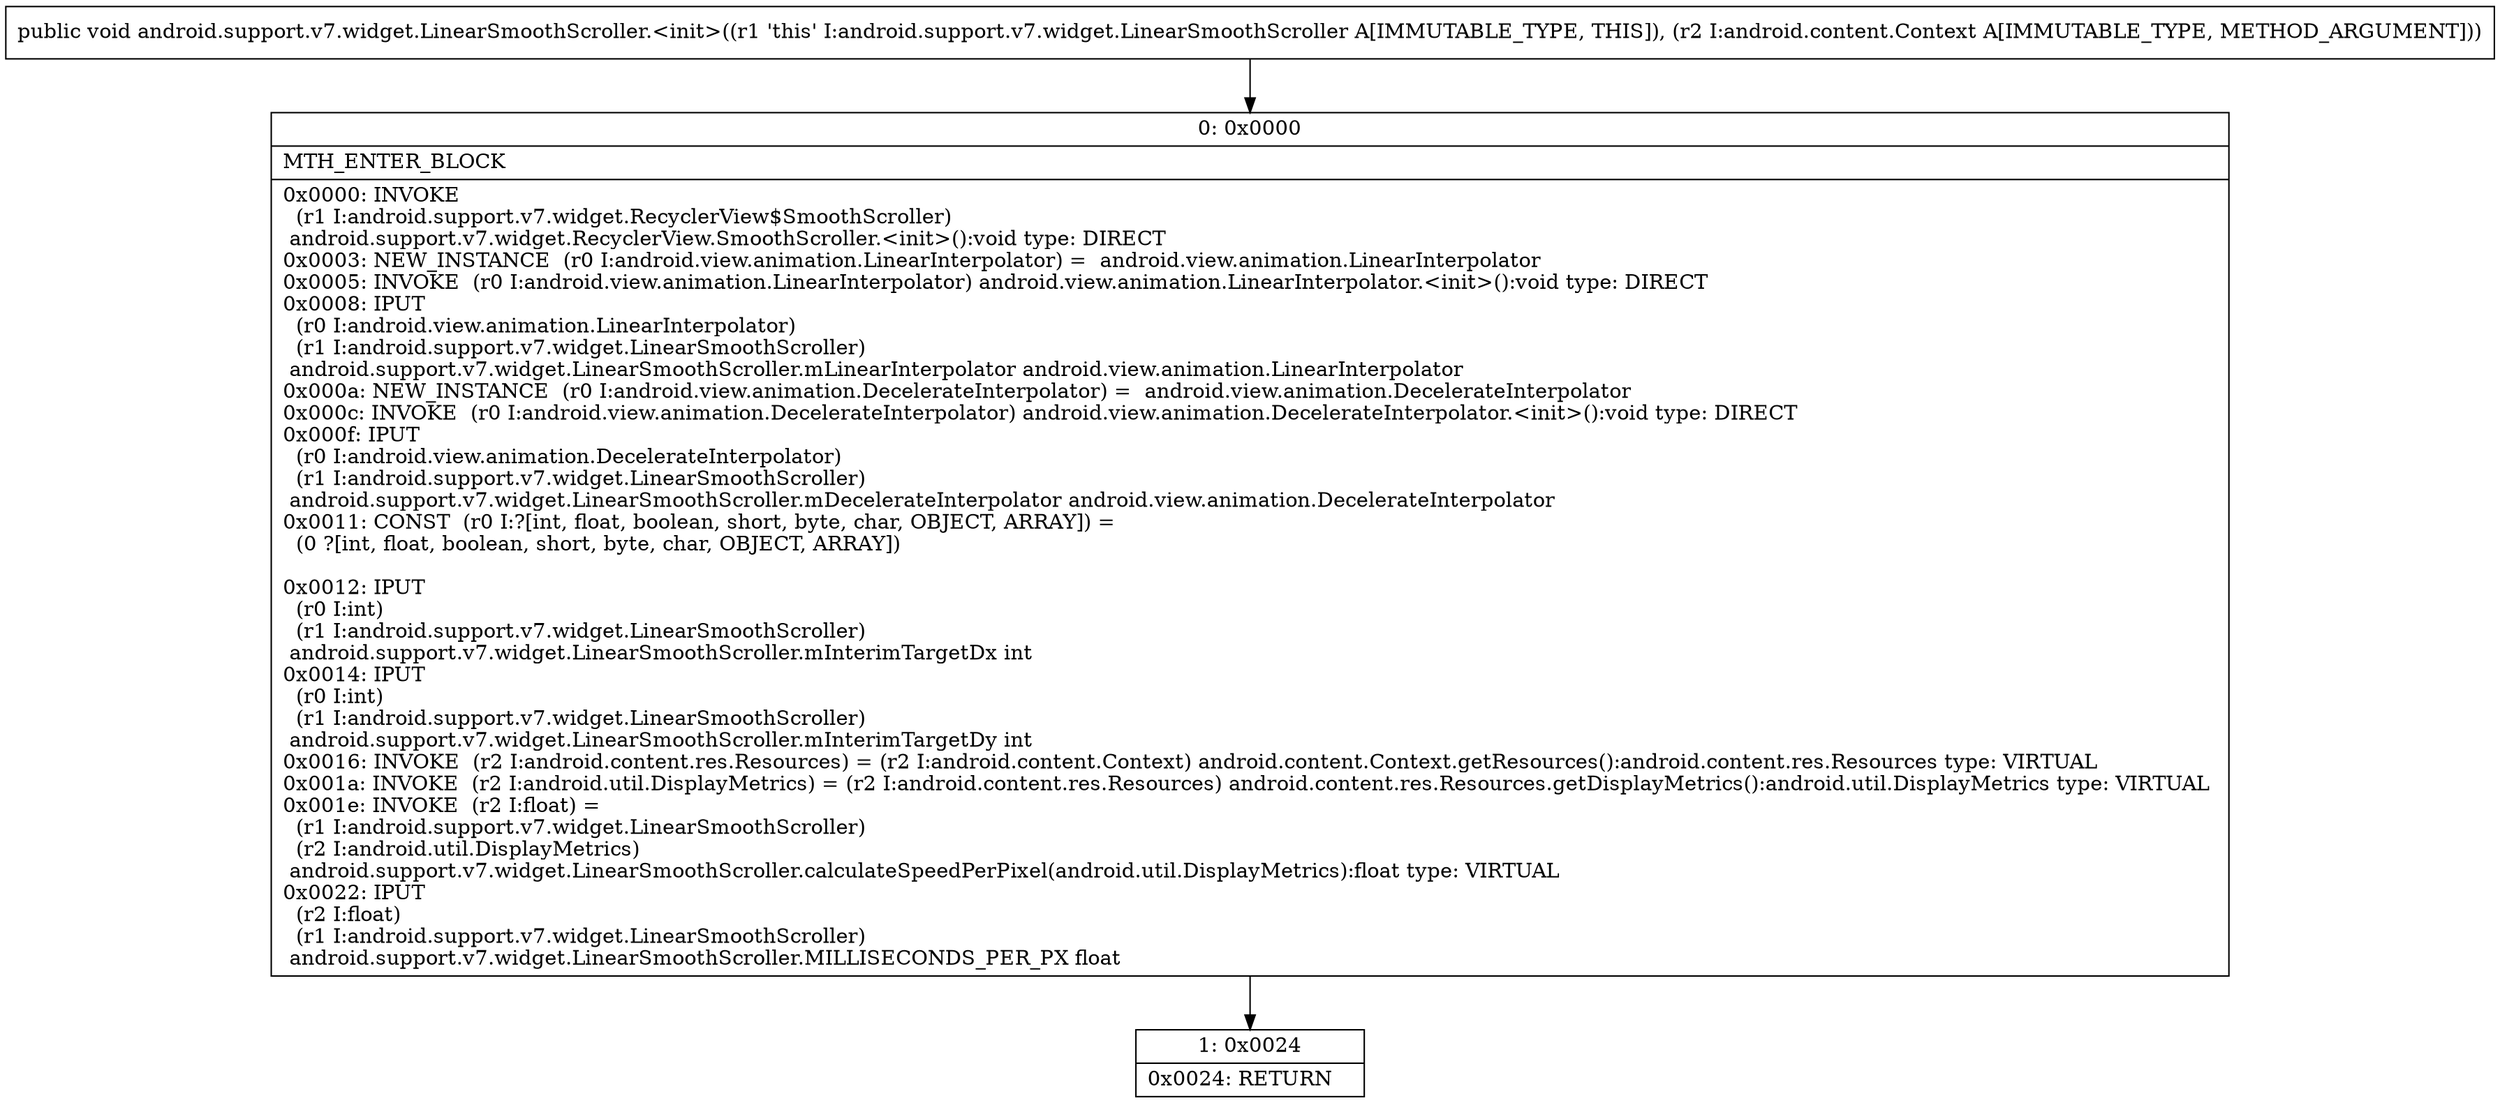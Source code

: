 digraph "CFG forandroid.support.v7.widget.LinearSmoothScroller.\<init\>(Landroid\/content\/Context;)V" {
Node_0 [shape=record,label="{0\:\ 0x0000|MTH_ENTER_BLOCK\l|0x0000: INVOKE  \l  (r1 I:android.support.v7.widget.RecyclerView$SmoothScroller)\l android.support.v7.widget.RecyclerView.SmoothScroller.\<init\>():void type: DIRECT \l0x0003: NEW_INSTANCE  (r0 I:android.view.animation.LinearInterpolator) =  android.view.animation.LinearInterpolator \l0x0005: INVOKE  (r0 I:android.view.animation.LinearInterpolator) android.view.animation.LinearInterpolator.\<init\>():void type: DIRECT \l0x0008: IPUT  \l  (r0 I:android.view.animation.LinearInterpolator)\l  (r1 I:android.support.v7.widget.LinearSmoothScroller)\l android.support.v7.widget.LinearSmoothScroller.mLinearInterpolator android.view.animation.LinearInterpolator \l0x000a: NEW_INSTANCE  (r0 I:android.view.animation.DecelerateInterpolator) =  android.view.animation.DecelerateInterpolator \l0x000c: INVOKE  (r0 I:android.view.animation.DecelerateInterpolator) android.view.animation.DecelerateInterpolator.\<init\>():void type: DIRECT \l0x000f: IPUT  \l  (r0 I:android.view.animation.DecelerateInterpolator)\l  (r1 I:android.support.v7.widget.LinearSmoothScroller)\l android.support.v7.widget.LinearSmoothScroller.mDecelerateInterpolator android.view.animation.DecelerateInterpolator \l0x0011: CONST  (r0 I:?[int, float, boolean, short, byte, char, OBJECT, ARRAY]) = \l  (0 ?[int, float, boolean, short, byte, char, OBJECT, ARRAY])\l \l0x0012: IPUT  \l  (r0 I:int)\l  (r1 I:android.support.v7.widget.LinearSmoothScroller)\l android.support.v7.widget.LinearSmoothScroller.mInterimTargetDx int \l0x0014: IPUT  \l  (r0 I:int)\l  (r1 I:android.support.v7.widget.LinearSmoothScroller)\l android.support.v7.widget.LinearSmoothScroller.mInterimTargetDy int \l0x0016: INVOKE  (r2 I:android.content.res.Resources) = (r2 I:android.content.Context) android.content.Context.getResources():android.content.res.Resources type: VIRTUAL \l0x001a: INVOKE  (r2 I:android.util.DisplayMetrics) = (r2 I:android.content.res.Resources) android.content.res.Resources.getDisplayMetrics():android.util.DisplayMetrics type: VIRTUAL \l0x001e: INVOKE  (r2 I:float) = \l  (r1 I:android.support.v7.widget.LinearSmoothScroller)\l  (r2 I:android.util.DisplayMetrics)\l android.support.v7.widget.LinearSmoothScroller.calculateSpeedPerPixel(android.util.DisplayMetrics):float type: VIRTUAL \l0x0022: IPUT  \l  (r2 I:float)\l  (r1 I:android.support.v7.widget.LinearSmoothScroller)\l android.support.v7.widget.LinearSmoothScroller.MILLISECONDS_PER_PX float \l}"];
Node_1 [shape=record,label="{1\:\ 0x0024|0x0024: RETURN   \l}"];
MethodNode[shape=record,label="{public void android.support.v7.widget.LinearSmoothScroller.\<init\>((r1 'this' I:android.support.v7.widget.LinearSmoothScroller A[IMMUTABLE_TYPE, THIS]), (r2 I:android.content.Context A[IMMUTABLE_TYPE, METHOD_ARGUMENT])) }"];
MethodNode -> Node_0;
Node_0 -> Node_1;
}

